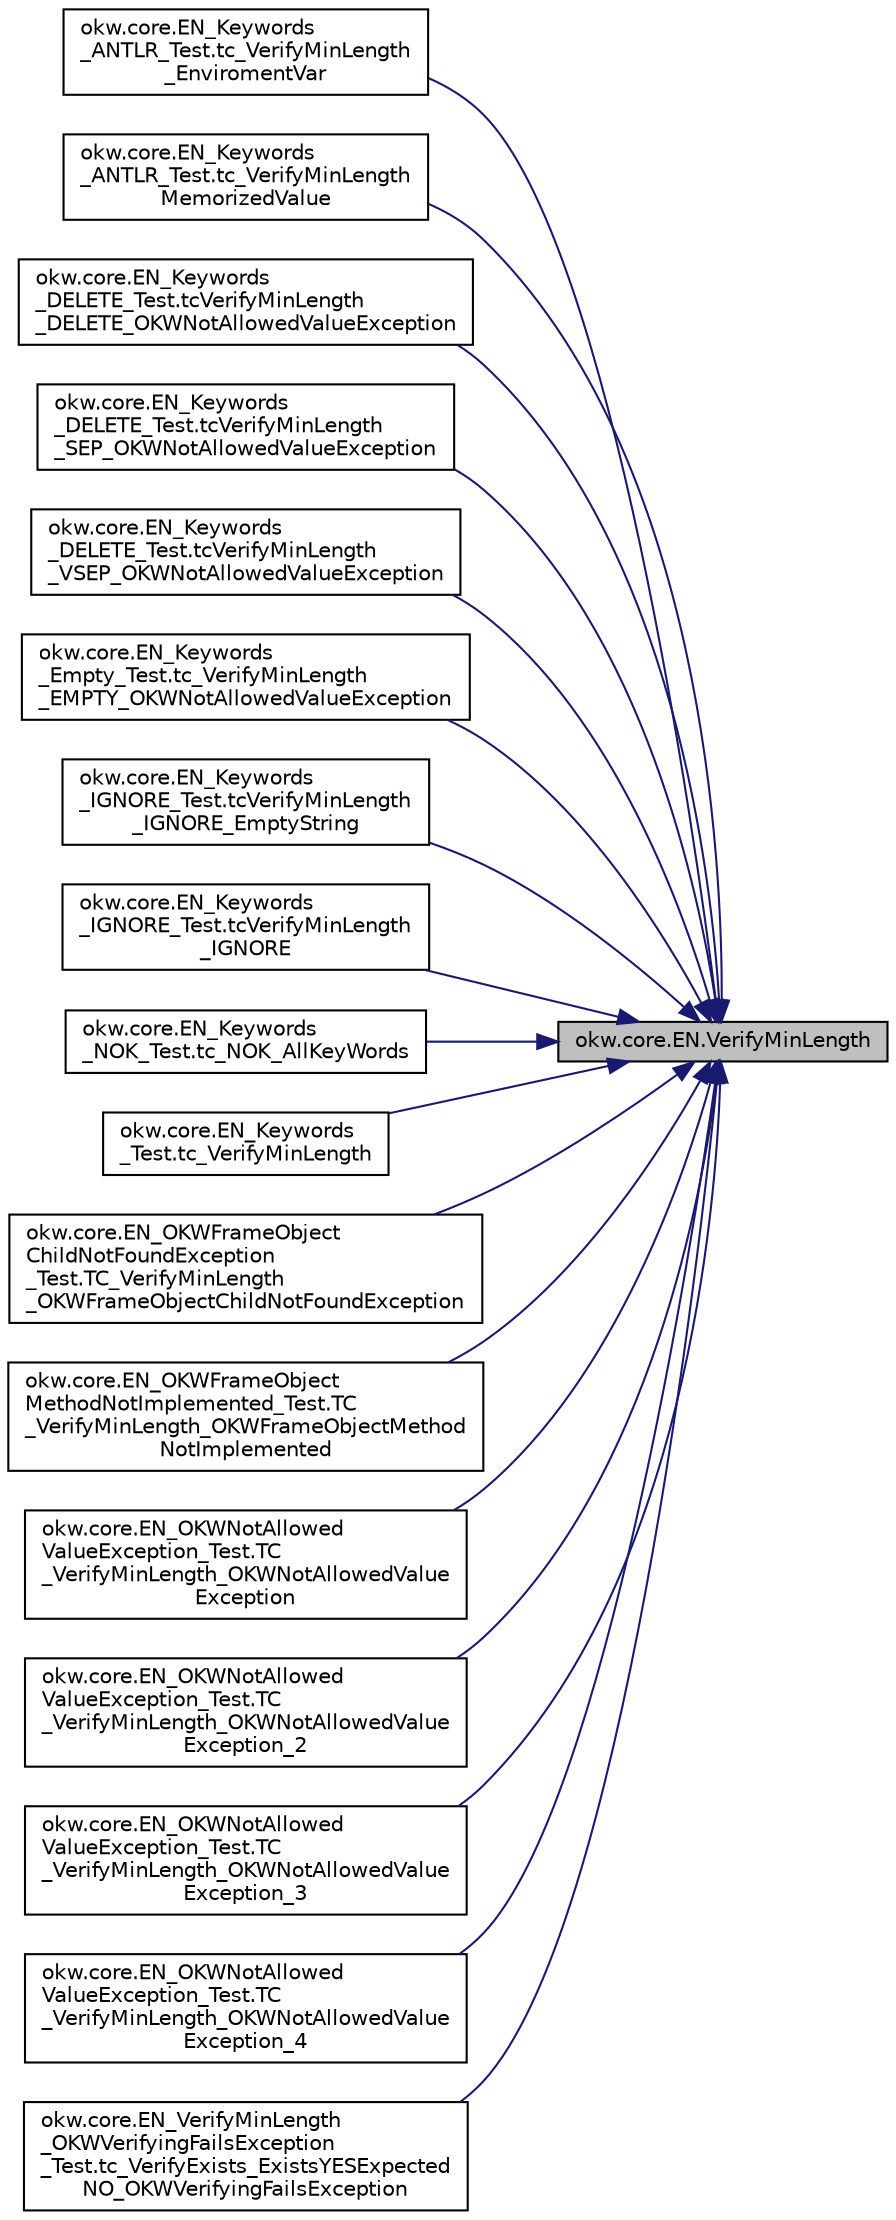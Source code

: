digraph "okw.core.EN.VerifyMinLength"
{
 // INTERACTIVE_SVG=YES
 // LATEX_PDF_SIZE
  edge [fontname="Helvetica",fontsize="10",labelfontname="Helvetica",labelfontsize="10"];
  node [fontname="Helvetica",fontsize="10",shape=record];
  rankdir="RL";
  Node3393 [label="okw.core.EN.VerifyMinLength",height=0.2,width=0.4,color="black", fillcolor="grey75", style="filled", fontcolor="black",tooltip="Checks the minimum number of characters that has to be entert."];
  Node3393 -> Node3394 [dir="back",color="midnightblue",fontsize="10",style="solid",fontname="Helvetica"];
  Node3394 [label="okw.core.EN_Keywords\l_ANTLR_Test.tc_VerifyMinLength\l_EnviromentVar",height=0.2,width=0.4,color="black", fillcolor="white", style="filled",URL="$classokw_1_1core_1_1_e_n___keywords___a_n_t_l_r___test.html#a24698984c75874592651247c94c545e1",tooltip=" "];
  Node3393 -> Node3395 [dir="back",color="midnightblue",fontsize="10",style="solid",fontname="Helvetica"];
  Node3395 [label="okw.core.EN_Keywords\l_ANTLR_Test.tc_VerifyMinLength\lMemorizedValue",height=0.2,width=0.4,color="black", fillcolor="white", style="filled",URL="$classokw_1_1core_1_1_e_n___keywords___a_n_t_l_r___test.html#a57ea9a332844fa7dbf9994fae63099f6",tooltip=" "];
  Node3393 -> Node3396 [dir="back",color="midnightblue",fontsize="10",style="solid",fontname="Helvetica"];
  Node3396 [label="okw.core.EN_Keywords\l_DELETE_Test.tcVerifyMinLength\l_DELETE_OKWNotAllowedValueException",height=0.2,width=0.4,color="black", fillcolor="white", style="filled",URL="$classokw_1_1core_1_1_e_n___keywords___d_e_l_e_t_e___test.html#a6f0287e9c333928281bd37a2644a367f",tooltip="DELETE ist ein nicht erlaubter Wert im Schlüsselwort EN.VerifyMinLength(String,String)."];
  Node3393 -> Node3397 [dir="back",color="midnightblue",fontsize="10",style="solid",fontname="Helvetica"];
  Node3397 [label="okw.core.EN_Keywords\l_DELETE_Test.tcVerifyMinLength\l_SEP_OKWNotAllowedValueException",height=0.2,width=0.4,color="black", fillcolor="white", style="filled",URL="$classokw_1_1core_1_1_e_n___keywords___d_e_l_e_t_e___test.html#a9b02e8a8e57bbd9c10afb688408c2386",tooltip="SEP ist ein nicht erlaubter Wert im Schlüsselwort EN.VerifyMinLength(String,String)."];
  Node3393 -> Node3398 [dir="back",color="midnightblue",fontsize="10",style="solid",fontname="Helvetica"];
  Node3398 [label="okw.core.EN_Keywords\l_DELETE_Test.tcVerifyMinLength\l_VSEP_OKWNotAllowedValueException",height=0.2,width=0.4,color="black", fillcolor="white", style="filled",URL="$classokw_1_1core_1_1_e_n___keywords___d_e_l_e_t_e___test.html#a441cbd248ad14f86c136caacbda644ab",tooltip="DELETE ist ein nicht erlaubter Wert im Schlüsselwort EN.VerifyMinLength(String,String)."];
  Node3393 -> Node3399 [dir="back",color="midnightblue",fontsize="10",style="solid",fontname="Helvetica"];
  Node3399 [label="okw.core.EN_Keywords\l_Empty_Test.tc_VerifyMinLength\l_EMPTY_OKWNotAllowedValueException",height=0.2,width=0.4,color="black", fillcolor="white", style="filled",URL="$classokw_1_1core_1_1_e_n___keywords___empty___test.html#a8c1e389530713c738fb0218ad7cb6ca0",tooltip="EMPTY ist ein nicht erlaubter Wert im Schlüsselwort EN.VerifyMinLength(String,String)."];
  Node3393 -> Node3400 [dir="back",color="midnightblue",fontsize="10",style="solid",fontname="Helvetica"];
  Node3400 [label="okw.core.EN_Keywords\l_IGNORE_Test.tcVerifyMinLength\l_IGNORE_EmptyString",height=0.2,width=0.4,color="black", fillcolor="white", style="filled",URL="$classokw_1_1core_1_1_e_n___keywords___i_g_n_o_r_e___test.html#ab8abe9983568c5857971832530c736cf",tooltip="Prüft ob das Schlüsselwort VerifyMinLength( FN, \"\" ) nicht ausgeführt wird."];
  Node3393 -> Node3401 [dir="back",color="midnightblue",fontsize="10",style="solid",fontname="Helvetica"];
  Node3401 [label="okw.core.EN_Keywords\l_IGNORE_Test.tcVerifyMinLength\l_IGNORE",height=0.2,width=0.4,color="black", fillcolor="white", style="filled",URL="$classokw_1_1core_1_1_e_n___keywords___i_g_n_o_r_e___test.html#a8406d67ca93fffa96efea4f2cd8a487b",tooltip="Prüft ob das Schlüsselwort VerifyMinLength( FN, \"${IGNORE}\" ) nicht ausgeführt wird."];
  Node3393 -> Node3402 [dir="back",color="midnightblue",fontsize="10",style="solid",fontname="Helvetica"];
  Node3402 [label="okw.core.EN_Keywords\l_NOK_Test.tc_NOK_AllKeyWords",height=0.2,width=0.4,color="black", fillcolor="white", style="filled",URL="$classokw_1_1core_1_1_e_n___keywords___n_o_k___test.html#a81a960a2341dfb0e27da7871291c84dc",tooltip="Prüft methoden aufruf für einen einfachen Click."];
  Node3393 -> Node3403 [dir="back",color="midnightblue",fontsize="10",style="solid",fontname="Helvetica"];
  Node3403 [label="okw.core.EN_Keywords\l_Test.tc_VerifyMinLength",height=0.2,width=0.4,color="black", fillcolor="white", style="filled",URL="$classokw_1_1core_1_1_e_n___keywords___test.html#ad7336aa4e56492e603b56e352705ed16",tooltip="\"Normaler\" Testfall für das Schlüsselwort EN.VerifyMinLength(String,String)."];
  Node3393 -> Node3404 [dir="back",color="midnightblue",fontsize="10",style="solid",fontname="Helvetica"];
  Node3404 [label="okw.core.EN_OKWFrameObject\lChildNotFoundException\l_Test.TC_VerifyMinLength\l_OKWFrameObjectChildNotFoundException",height=0.2,width=0.4,color="black", fillcolor="white", style="filled",URL="$classokw_1_1core_1_1_e_n___o_k_w_frame_object_child_not_found_exception___test.html#af64c2de3ed3f8ebd84c96d099c418dc6",tooltip="Prüft, ob die Ausnahme OKWFrameObjectChildNotFoundException durch die LFC-VerifyMinLength ausgelöst w..."];
  Node3393 -> Node3405 [dir="back",color="midnightblue",fontsize="10",style="solid",fontname="Helvetica"];
  Node3405 [label="okw.core.EN_OKWFrameObject\lMethodNotImplemented_Test.TC\l_VerifyMinLength_OKWFrameObjectMethod\lNotImplemented",height=0.2,width=0.4,color="black", fillcolor="white", style="filled",URL="$classokw_1_1core_1_1_e_n___o_k_w_frame_object_method_not_implemented___test.html#abb35175500d1839f32fa85183349e051",tooltip="Prüft ob die Ausnahme OKWFrameObjectMethodNotImplemented von VerifyMinLength( FN, ExpVal ) ausgelöst ..."];
  Node3393 -> Node3406 [dir="back",color="midnightblue",fontsize="10",style="solid",fontname="Helvetica"];
  Node3406 [label="okw.core.EN_OKWNotAllowed\lValueException_Test.TC\l_VerifyMinLength_OKWNotAllowedValue\lException",height=0.2,width=0.4,color="black", fillcolor="white", style="filled",URL="$classokw_1_1core_1_1_e_n___o_k_w_not_allowed_value_exception___test.html#ad54f53fc95bd7cb3cd94a3b42e3d98cf",tooltip="Prüft ob die Ausnahme OKWNotAllowedValueException durch die VerifyMinLength(String,..."];
  Node3393 -> Node3407 [dir="back",color="midnightblue",fontsize="10",style="solid",fontname="Helvetica"];
  Node3407 [label="okw.core.EN_OKWNotAllowed\lValueException_Test.TC\l_VerifyMinLength_OKWNotAllowedValue\lException_2",height=0.2,width=0.4,color="black", fillcolor="white", style="filled",URL="$classokw_1_1core_1_1_e_n___o_k_w_not_allowed_value_exception___test.html#aeefe01db83e32c9edf54bd0c34cf2190",tooltip="Prüft ob die Ausnahme OKWNotAllowedValueException durch die VerifyMinLength(String,..."];
  Node3393 -> Node3408 [dir="back",color="midnightblue",fontsize="10",style="solid",fontname="Helvetica"];
  Node3408 [label="okw.core.EN_OKWNotAllowed\lValueException_Test.TC\l_VerifyMinLength_OKWNotAllowedValue\lException_3",height=0.2,width=0.4,color="black", fillcolor="white", style="filled",URL="$classokw_1_1core_1_1_e_n___o_k_w_not_allowed_value_exception___test.html#a1215dcb1833ca465b8572ff9de576541",tooltip="Prüft ob die Ausnahme OKWNotAllowedValueException durch die VerifyMinLength(String,..."];
  Node3393 -> Node3409 [dir="back",color="midnightblue",fontsize="10",style="solid",fontname="Helvetica"];
  Node3409 [label="okw.core.EN_OKWNotAllowed\lValueException_Test.TC\l_VerifyMinLength_OKWNotAllowedValue\lException_4",height=0.2,width=0.4,color="black", fillcolor="white", style="filled",URL="$classokw_1_1core_1_1_e_n___o_k_w_not_allowed_value_exception___test.html#a153bbab9c1c5cdfb1d5c1fae0b7ec680",tooltip="Prüft ob die Ausnahme OKWNotAllowedValueException durch die VerifyMinLength(String,..."];
  Node3393 -> Node3410 [dir="back",color="midnightblue",fontsize="10",style="solid",fontname="Helvetica"];
  Node3410 [label="okw.core.EN_VerifyMinLength\l_OKWVerifyingFailsException\l_Test.tc_VerifyExists_ExistsYESExpected\lNO_OKWVerifyingFailsException",height=0.2,width=0.4,color="black", fillcolor="white", style="filled",URL="$classokw_1_1core_1_1_e_n___verify_min_length___o_k_w_verifying_fails_exception___test.html#a4c594f80e9dc18904ba2615d18200507",tooltip="Prüft, ob die Ausnahme OKWVerifyingFailsException bei einem Soll/Ist-Vergleich ausgelöst wird."];
}
